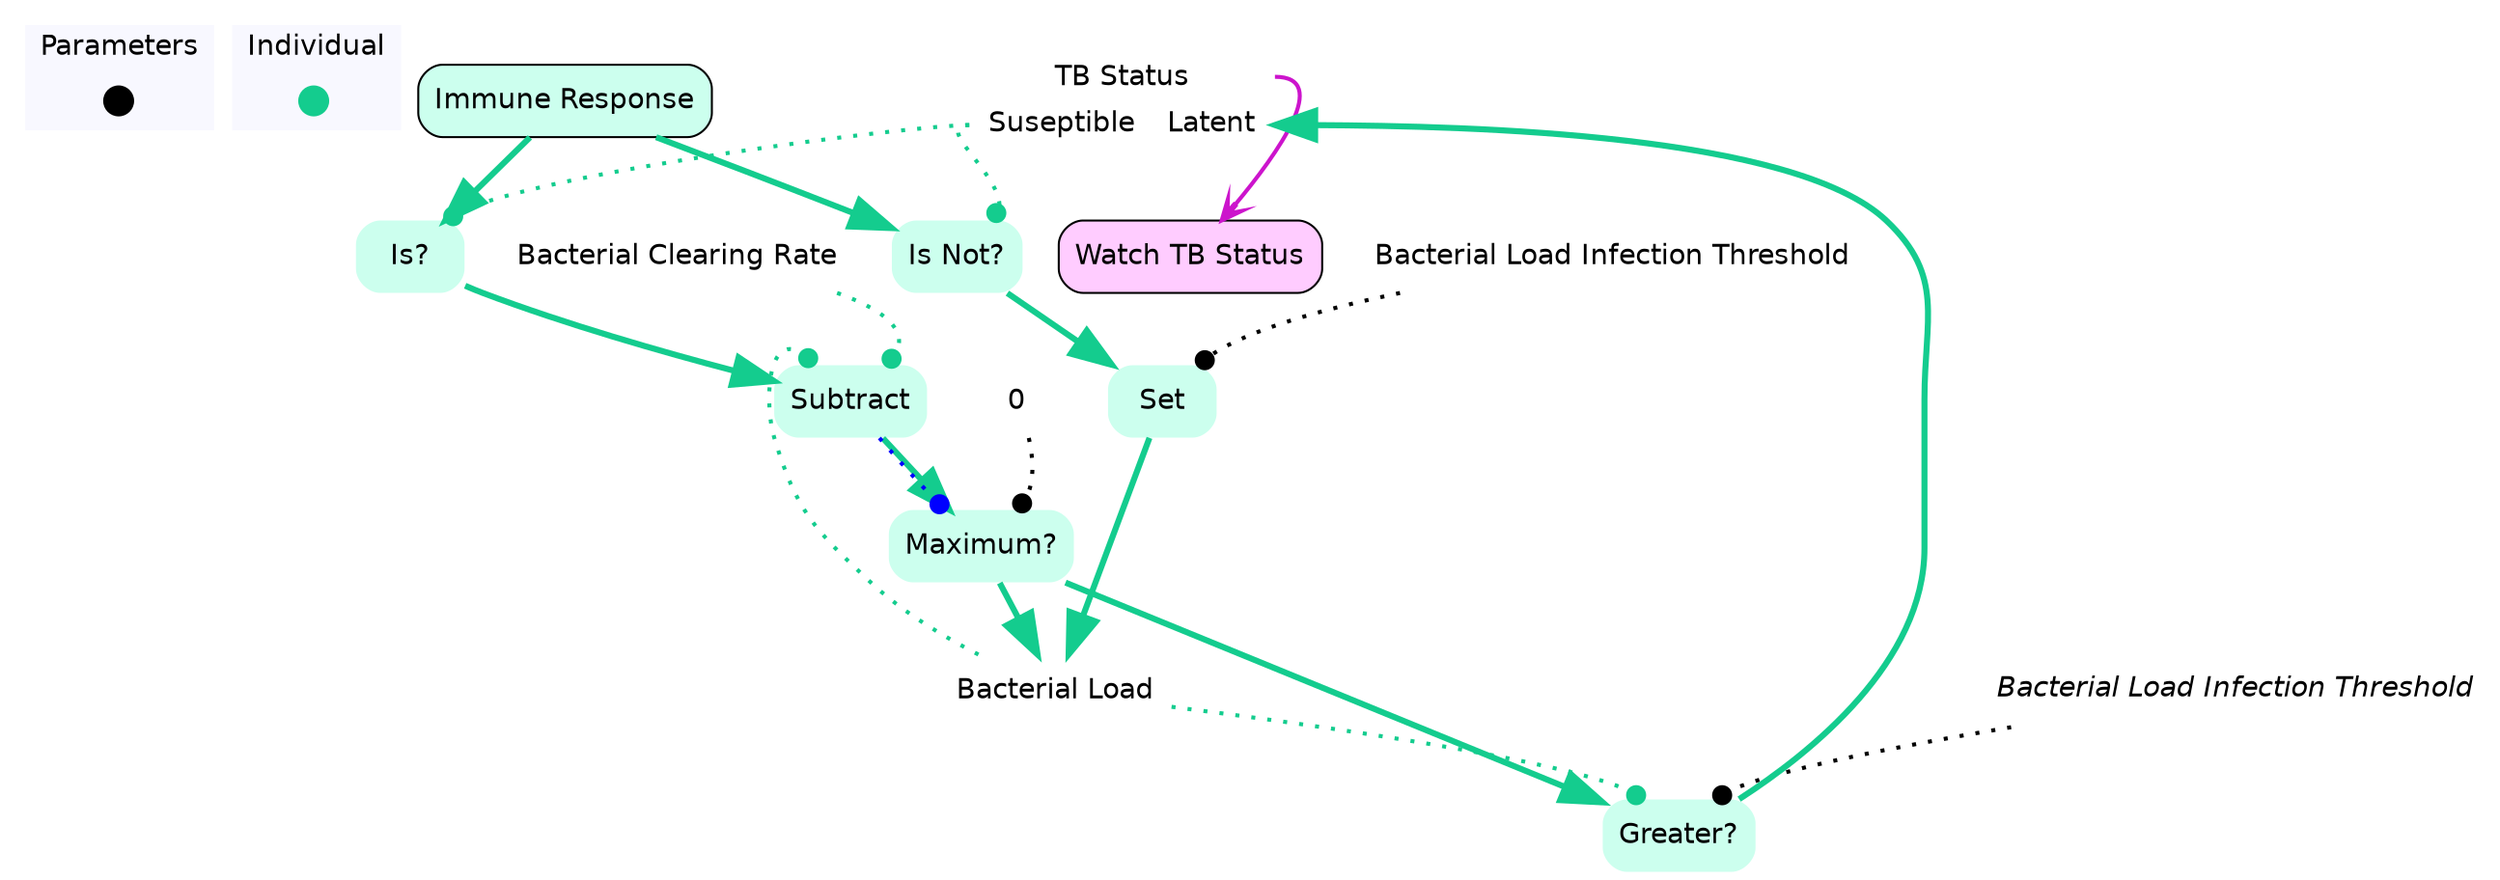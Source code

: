 digraph immuneResponse {

	subgraph clustercontextKey {
		fontname=Helvetica;
		label="Parameters";
		style="filled";
		fillcolor=ghostwhite;
		color=white;
		labeljust=l;
		contextOverview [style=filled,shape=point,fixedsize=true,width=.2,height=.2,fontcolor=white,color="black",label=""];
	}
	subgraph clusterindividualKey {
		fontname=Helvetica;
		nodesep=0.1;
		style="filled";
		fillcolor=ghostwhite;
		label="Individual";
		color=white;
		labeljust=l;
		immuneResponseOverview [fontname=Helvetica,style=filled,shape=point,fixedsize=true,width=.2,height=.2,fontcolor=white,color="0.444, 0.9 , 0.8",label="",URL="individual__Overview.svg"];

	}
		watchTBStatus [shape=box,style="rounded,filled",fontname=Helvetica,color=black,fillcolor="0.833, 0.2, 1.0",label="Watch TB Status",URL="individual_watchTBStatus.svg"];
		individualtBStatusRecord:individualtBStatus ->  watchTBStatus [color="0.833, 0.9 , 0.8",penwidth=2.0,arrowhead=vee];
		individualtBStatusRecord [shape=record,fontname=Helvetica,style=filled,color=none,fillcolor=white,label="{<individualtBStatus> TB Status | {<individualtBStatussuseptible> Suseptible|<individualtBStatuslatent> Latent}}"];
		individualbacterialLoad [shape=none,fontsize=14,style="filled",fontname=Helvetica,color=none,fillcolor=white,label="Bacterial Load"];
		individualbacterialClearingRate [shape=none,fontsize=14,style="filled",fontname=Helvetica,color=none,fillcolor=white,label="Bacterial Clearing Rate"];
		individualtBStatusRecord [shape=record,fontname=Helvetica,style=filled,color=none,fillcolor=white,label="{<individualtBStatus> TB Status | {<individualtBStatussuseptible> Suseptible|<individualtBStatuslatent> Latent}}"];
		tBmodelbacterialLoadInfectionThreshold [shape=none,fontsize=14,style="filled",fontname=Helvetica,color=none,fillcolor=white,label=<<i>Bacterial Load Infection Threshold</i>>];

//subgraph clusterimmuneResponse {
	//style=filled;
	//color=white;
	//fillcolor="0.0, 0.0, 0.98";
		immuneResponse [shape=box,style="rounded,filled",fontname=Helvetica,color=black,fillcolor="0.444, 0.2, 1.0",label="Immune Response",URL="individual_immuneResponse.svg"];
	immuneResponse ->  tBStatusIdenticalSuseptibleQuery [color="0.444, 0.9 , 0.8",penwidth=3.0,arrowsize=2.0];
	immuneResponse ->  tBStatusDifferentSuseptibleQueryCopy [color="0.444, 0.9 , 0.8",penwidth=3.0,arrowsize=2.0];
		tBStatusDifferentSuseptibleQueryCopy [shape=none,style="rounded,filled",fontname=Helvetica,color="0.444, 0.2, 1.0",label="Is Not?"];
	tBStatusDifferentSuseptibleQueryCopy ->  setBacterialLoadToBacterialLoadInfectionThreshold [color="0.444, 0.9 , 0.8",penwidth=3.0,arrowsize=2.0];
	setBacterialLoadToBacterialLoadInfectionThreshold ->  individualbacterialLoad [color="0.444, 0.9 , 0.8",penwidth=3.0,arrowsize=2.0];
		bacterialLoadSubtractBacterialClearingRate [shape=none,style="rounded,filled",fontname=Helvetica,color="0.444, 0.2, 1.0",label="Subtract"];
	bacterialLoadSubtractBacterialClearingRate ->  maximum_BacterialLoadSubtractBacterialClearingRateZero_ [color="0.444, 0.9 , 0.8",penwidth=3.0,arrowsize=2.0];
		tBStatusIdenticalSuseptibleQuery [shape=none,style="rounded,filled",fontname=Helvetica,color="0.444, 0.2, 1.0",label="Is?"];
	tBStatusIdenticalSuseptibleQuery ->  bacterialLoadSubtractBacterialClearingRate [color="0.444, 0.9 , 0.8",penwidth=3.0,arrowsize=2.0];

		setBacterialLoadToBacterialLoadInfectionThreshold [shape=none,style="rounded,filled",fontname=Helvetica,color="0.444, 0.2, 1.0",label="Set"];
		bacterialLoadGreaterBacterialLoadInfectionThresholdQuery [shape=none,style="rounded,filled",fontname=Helvetica,color="0.444, 0.2, 1.0",label="Greater?"];
			bacterialLoadGreaterBacterialLoadInfectionThresholdQuery ->  individualtBStatusRecord:individualtBStatuslatent [color="0.444, 0.9 , 0.8",penwidth=3.0,arrowsize=2.0];
		maximum_BacterialLoadSubtractBacterialClearingRateZero_ [shape=none,style="rounded,filled",fontname=Helvetica,color="0.444, 0.2, 1.0",label="Maximum?"];
		maximum_BacterialLoadSubtractBacterialClearingRateZero_ ->  bacterialLoadGreaterBacterialLoadInfectionThresholdQuery [color="0.444, 0.9 , 0.8",penwidth=3.0,arrowsize=2.0];
			maximum_BacterialLoadSubtractBacterialClearingRateZero_ ->  individualbacterialLoad [color="0.444, 0.9 , 0.8",penwidth=3.0,arrowsize=2.0];
//}
		individualtBStatusRecord:individualtBStatussuseptible -> tBStatusDifferentSuseptibleQueryCopy:ne [style=dotted,arrowhead=dot,color="0.444, 0.9 , 0.8",penwidth=2.0];
		individualbacterialLoad -> bacterialLoadSubtractBacterialClearingRate:nw [style=dotted,arrowhead=dot,color="0.444, 0.9 , 0.8",penwidth=2.0];
		individualbacterialClearingRate -> bacterialLoadSubtractBacterialClearingRate:ne [style=dotted,arrowhead=dot,color="0.444, 0.9 , 0.8",penwidth=2.0];
		individualtBStatusRecord:individualtBStatussuseptible -> tBStatusIdenticalSuseptibleQuery:ne [style=dotted,arrowhead=dot,color="0.444, 0.9 , 0.8",penwidth=2.0];

		importabcsetBacterialLoadToBacterialLoadInfectionThresholdtBmodelbacterialLoadInfectionThreshold [fontname=Helvetica,shape=none,label="Bacterial Load Infection Threshold"];
		importabcsetBacterialLoadToBacterialLoadInfectionThresholdtBmodelbacterialLoadInfectionThreshold -> setBacterialLoadToBacterialLoadInfectionThreshold:"ne" [style=dotted,arrowhead=dot,color=black,penwidth=2.0];
		individualbacterialLoad -> bacterialLoadGreaterBacterialLoadInfectionThresholdQuery:nw [style=dotted,arrowhead=dot,color="0.444, 0.9 , 0.8",penwidth=2.0];
		tBmodelbacterialLoadInfectionThreshold -> bacterialLoadGreaterBacterialLoadInfectionThresholdQuery:ne [style=dotted,arrowhead=dot,color=black,penwidth=2.0];
		bacterialLoadSubtractBacterialClearingRate -> maximum_BacterialLoadSubtractBacterialClearingRateZero_:nw [style=dotted,arrowhead=dot,color=blue,penwidth=2.0];
	
		importxyxmaximum_BacterialLoadSubtractBacterialClearingRateZero_functionszero1 [fontname=Helvetica,shape=none,label="0"];
		importxyxmaximum_BacterialLoadSubtractBacterialClearingRateZero_functionszero1 -> maximum_BacterialLoadSubtractBacterialClearingRateZero_:ne [style=dotted,arrowhead=dot,color=black,penwidth=2.0];
}
